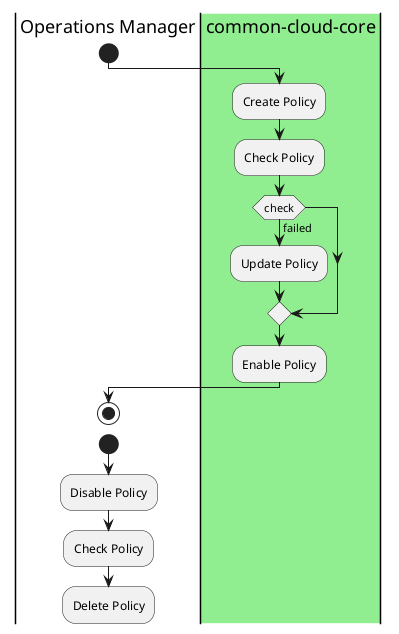 @startuml
|Operations Manager|
start
|#lightgreen|common-cloud-core|
:Create Policy;
:Check Policy;
if(check) then (failed)
:Update Policy;
endif
:Enable Policy;
|Operations Manager|
stop
start
:Disable Policy;
:Check Policy;
:Delete Policy;
@enduml
